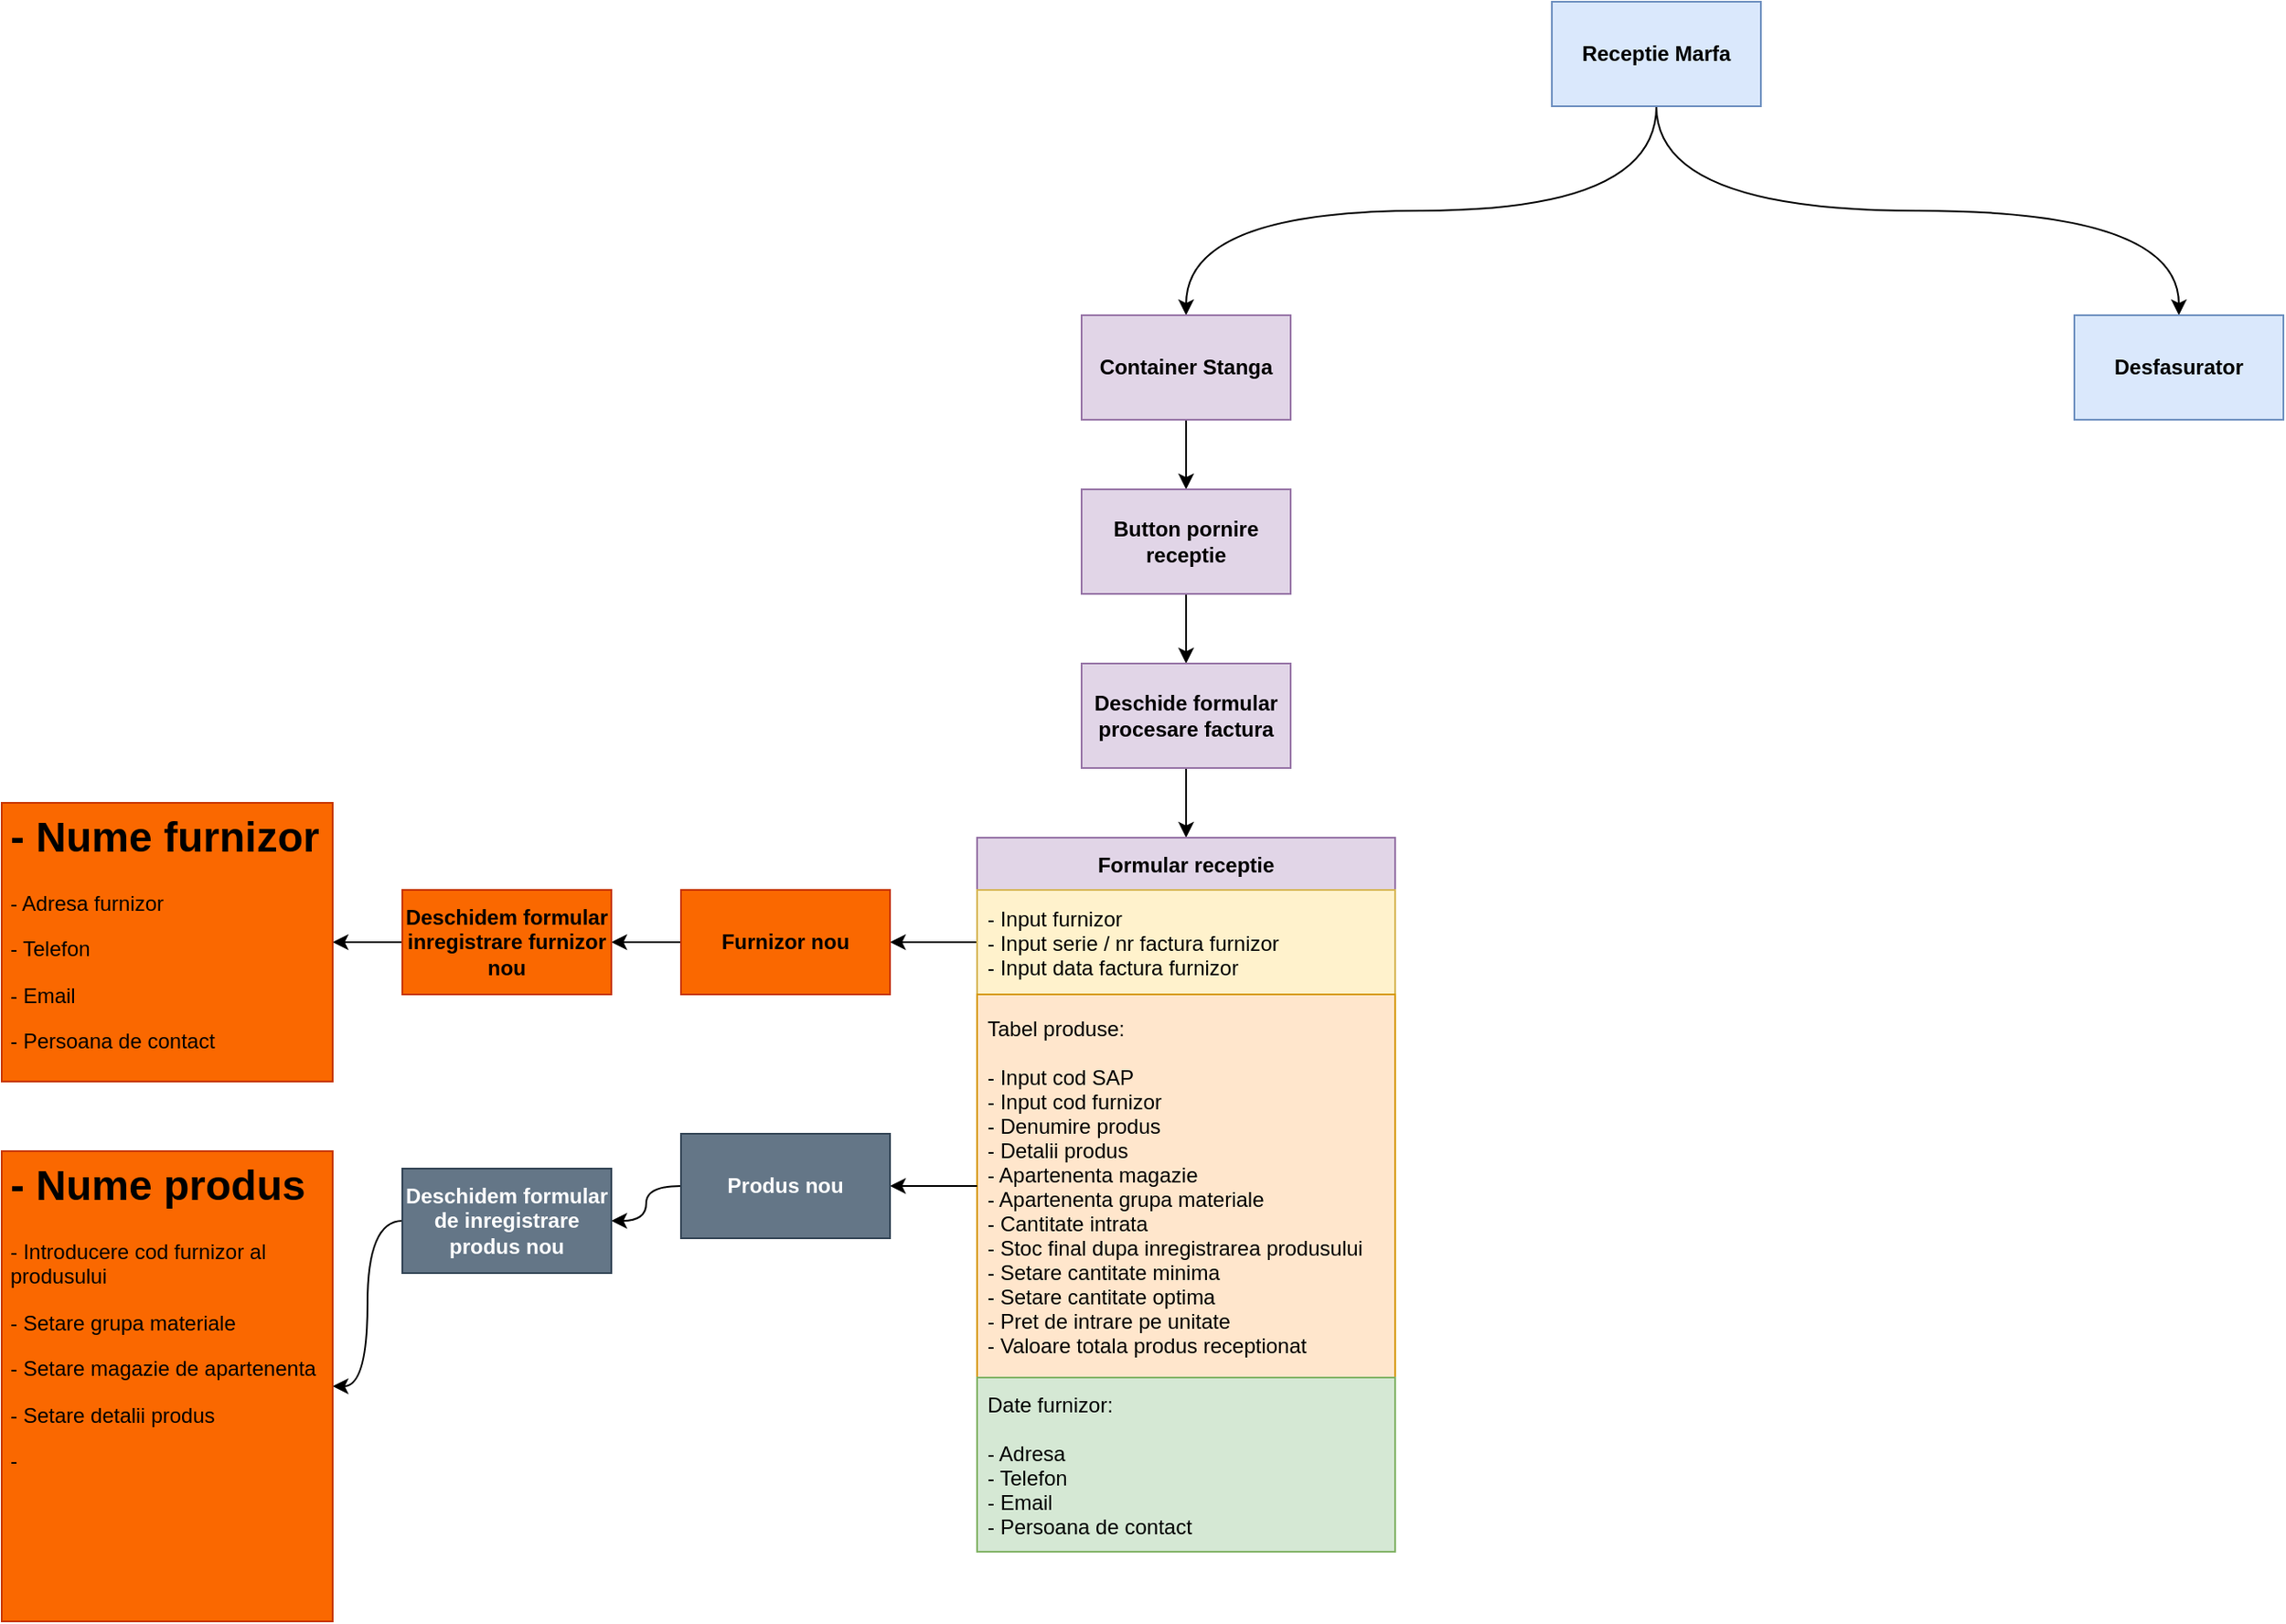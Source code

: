 <mxfile version="17.2.4" type="device"><diagram id="A-fUc5BNDUrBhQkiFQuv" name="Page-1"><mxGraphModel dx="1952" dy="865" grid="1" gridSize="10" guides="1" tooltips="1" connect="1" arrows="1" fold="1" page="1" pageScale="1" pageWidth="850" pageHeight="1100" math="0" shadow="0"><root><mxCell id="0"/><mxCell id="1" parent="0"/><mxCell id="LLYoasY3qSRKiaSy7-nO-4" style="edgeStyle=orthogonalEdgeStyle;curved=1;rounded=0;orthogonalLoop=1;jettySize=auto;html=1;entryX=0.5;entryY=0;entryDx=0;entryDy=0;exitX=0.5;exitY=1;exitDx=0;exitDy=0;" parent="1" source="LLYoasY3qSRKiaSy7-nO-1" target="LLYoasY3qSRKiaSy7-nO-2" edge="1"><mxGeometry relative="1" as="geometry"/></mxCell><mxCell id="LLYoasY3qSRKiaSy7-nO-6" value="" style="edgeStyle=orthogonalEdgeStyle;curved=1;rounded=0;orthogonalLoop=1;jettySize=auto;html=1;exitX=0.5;exitY=1;exitDx=0;exitDy=0;" parent="1" source="LLYoasY3qSRKiaSy7-nO-1" target="LLYoasY3qSRKiaSy7-nO-5" edge="1"><mxGeometry relative="1" as="geometry"/></mxCell><mxCell id="LLYoasY3qSRKiaSy7-nO-1" value="&lt;b&gt;Receptie Marfa&lt;/b&gt;" style="rounded=0;whiteSpace=wrap;html=1;fillColor=#dae8fc;strokeColor=#6c8ebf;" parent="1" vertex="1"><mxGeometry x="340" y="20" width="120" height="60" as="geometry"/></mxCell><mxCell id="DFdag_06uQ7MHC25lKh7-3" value="" style="edgeStyle=orthogonalEdgeStyle;rounded=0;orthogonalLoop=1;jettySize=auto;html=1;" parent="1" source="LLYoasY3qSRKiaSy7-nO-2" target="DFdag_06uQ7MHC25lKh7-2" edge="1"><mxGeometry relative="1" as="geometry"/></mxCell><mxCell id="LLYoasY3qSRKiaSy7-nO-2" value="&lt;b&gt;Container Stanga&lt;/b&gt;" style="rounded=0;whiteSpace=wrap;html=1;fillColor=#e1d5e7;strokeColor=#9673a6;" parent="1" vertex="1"><mxGeometry x="70" y="200" width="120" height="60" as="geometry"/></mxCell><mxCell id="LLYoasY3qSRKiaSy7-nO-5" value="&lt;b&gt;Desfasurator&lt;/b&gt;" style="rounded=0;whiteSpace=wrap;html=1;fillColor=#dae8fc;strokeColor=#6c8ebf;" parent="1" vertex="1"><mxGeometry x="640" y="200" width="120" height="60" as="geometry"/></mxCell><mxCell id="DFdag_06uQ7MHC25lKh7-5" value="" style="edgeStyle=orthogonalEdgeStyle;rounded=0;orthogonalLoop=1;jettySize=auto;html=1;" parent="1" source="DFdag_06uQ7MHC25lKh7-2" target="DFdag_06uQ7MHC25lKh7-4" edge="1"><mxGeometry relative="1" as="geometry"/></mxCell><mxCell id="DFdag_06uQ7MHC25lKh7-15" value="" style="edgeStyle=orthogonalEdgeStyle;rounded=0;orthogonalLoop=1;jettySize=auto;html=1;curved=1;exitX=0;exitY=0.5;exitDx=0;exitDy=0;" parent="1" source="DFdag_06uQ7MHC25lKh7-9" target="DFdag_06uQ7MHC25lKh7-14" edge="1"><mxGeometry relative="1" as="geometry"/></mxCell><mxCell id="DFdag_06uQ7MHC25lKh7-2" value="&lt;b&gt;Button pornire receptie&lt;/b&gt;" style="rounded=0;whiteSpace=wrap;html=1;fillColor=#e1d5e7;strokeColor=#9673a6;" parent="1" vertex="1"><mxGeometry x="70" y="300" width="120" height="60" as="geometry"/></mxCell><mxCell id="DFdag_06uQ7MHC25lKh7-7" value="" style="edgeStyle=orthogonalEdgeStyle;rounded=0;orthogonalLoop=1;jettySize=auto;html=1;" parent="1" source="DFdag_06uQ7MHC25lKh7-4" edge="1"><mxGeometry relative="1" as="geometry"><mxPoint x="130" y="500" as="targetPoint"/></mxGeometry></mxCell><mxCell id="DFdag_06uQ7MHC25lKh7-4" value="&lt;b&gt;Deschide formular procesare factura&lt;/b&gt;" style="rounded=0;whiteSpace=wrap;html=1;fillColor=#e1d5e7;strokeColor=#9673a6;" parent="1" vertex="1"><mxGeometry x="70" y="400" width="120" height="60" as="geometry"/></mxCell><mxCell id="DFdag_06uQ7MHC25lKh7-8" value="Formular receptie" style="swimlane;fontStyle=1;childLayout=stackLayout;horizontal=1;startSize=30;horizontalStack=0;resizeParent=1;resizeParentMax=0;resizeLast=0;collapsible=1;marginBottom=0;fillColor=#e1d5e7;strokeColor=#9673a6;" parent="1" vertex="1"><mxGeometry x="10" y="500" width="240" height="410" as="geometry"/></mxCell><mxCell id="DFdag_06uQ7MHC25lKh7-9" value="- Input furnizor&#10;- Input serie / nr factura furnizor&#10;- Input data factura furnizor" style="text;strokeColor=#d6b656;fillColor=#fff2cc;align=left;verticalAlign=middle;spacingLeft=4;spacingRight=4;overflow=hidden;points=[[0,0.5],[1,0.5]];portConstraint=eastwest;rotatable=0;" parent="DFdag_06uQ7MHC25lKh7-8" vertex="1"><mxGeometry y="30" width="240" height="60" as="geometry"/></mxCell><mxCell id="DFdag_06uQ7MHC25lKh7-10" value="Tabel produse:&#10;&#10;- Input cod SAP&#10;- Input cod furnizor&#10;- Denumire produs&#10;- Detalii produs&#10;- Apartenenta magazie&#10;- Apartenenta grupa materiale&#10;- Cantitate intrata&#10;- Stoc final dupa inregistrarea produsului&#10;- Setare cantitate minima&#10;- Setare cantitate optima&#10;- Pret de intrare pe unitate&#10;- Valoare totala produs receptionat" style="text;strokeColor=#d79b00;fillColor=#ffe6cc;align=left;verticalAlign=middle;spacingLeft=4;spacingRight=4;overflow=hidden;points=[[0,0.5],[1,0.5]];portConstraint=eastwest;rotatable=0;fontStyle=0" parent="DFdag_06uQ7MHC25lKh7-8" vertex="1"><mxGeometry y="90" width="240" height="220" as="geometry"/></mxCell><mxCell id="DFdag_06uQ7MHC25lKh7-11" value="Date furnizor:&#10;&#10;- Adresa&#10;- Telefon&#10;- Email&#10;- Persoana de contact" style="text;strokeColor=#82b366;fillColor=#d5e8d4;align=left;verticalAlign=middle;spacingLeft=4;spacingRight=4;overflow=hidden;points=[[0,0.5],[1,0.5]];portConstraint=eastwest;rotatable=0;" parent="DFdag_06uQ7MHC25lKh7-8" vertex="1"><mxGeometry y="310" width="240" height="100" as="geometry"/></mxCell><mxCell id="DFdag_06uQ7MHC25lKh7-17" value="" style="edgeStyle=orthogonalEdgeStyle;curved=1;rounded=0;orthogonalLoop=1;jettySize=auto;html=1;" parent="1" source="DFdag_06uQ7MHC25lKh7-14" target="DFdag_06uQ7MHC25lKh7-16" edge="1"><mxGeometry relative="1" as="geometry"/></mxCell><mxCell id="DFdag_06uQ7MHC25lKh7-24" value="" style="edgeStyle=orthogonalEdgeStyle;curved=1;rounded=0;orthogonalLoop=1;jettySize=auto;html=1;exitX=0;exitY=0.5;exitDx=0;exitDy=0;" parent="1" source="DFdag_06uQ7MHC25lKh7-10" target="DFdag_06uQ7MHC25lKh7-23" edge="1"><mxGeometry relative="1" as="geometry"/></mxCell><mxCell id="DFdag_06uQ7MHC25lKh7-14" value="&lt;b&gt;Furnizor nou&lt;/b&gt;" style="rounded=0;whiteSpace=wrap;html=1;fillColor=#fa6800;strokeColor=#C73500;fontColor=#000000;" parent="1" vertex="1"><mxGeometry x="-160" y="530" width="120" height="60" as="geometry"/></mxCell><mxCell id="DFdag_06uQ7MHC25lKh7-22" style="edgeStyle=orthogonalEdgeStyle;curved=1;rounded=0;orthogonalLoop=1;jettySize=auto;html=1;entryX=1;entryY=0.5;entryDx=0;entryDy=0;" parent="1" source="DFdag_06uQ7MHC25lKh7-16" target="DFdag_06uQ7MHC25lKh7-21" edge="1"><mxGeometry relative="1" as="geometry"/></mxCell><mxCell id="DFdag_06uQ7MHC25lKh7-16" value="&lt;b&gt;Deschidem formular inregistrare furnizor nou&lt;/b&gt;" style="rounded=0;whiteSpace=wrap;html=1;fillColor=#fa6800;strokeColor=#C73500;fontColor=#000000;" parent="1" vertex="1"><mxGeometry x="-320" y="530" width="120" height="60" as="geometry"/></mxCell><mxCell id="DFdag_06uQ7MHC25lKh7-28" value="" style="edgeStyle=orthogonalEdgeStyle;curved=1;rounded=0;orthogonalLoop=1;jettySize=auto;html=1;exitX=0;exitY=0.5;exitDx=0;exitDy=0;" parent="1" source="DFdag_06uQ7MHC25lKh7-25" target="DFdag_06uQ7MHC25lKh7-27" edge="1"><mxGeometry relative="1" as="geometry"/></mxCell><mxCell id="DFdag_06uQ7MHC25lKh7-21" value="&lt;h1&gt;- Nume furnizor&lt;/h1&gt;&lt;p&gt;- Adresa furnizor&lt;/p&gt;&lt;p&gt;- Telefon&lt;/p&gt;&lt;p&gt;- Email&lt;/p&gt;&lt;p&gt;- Persoana de contact&lt;/p&gt;" style="text;html=1;strokeColor=#C73500;fillColor=#fa6800;spacing=5;spacingTop=-20;whiteSpace=wrap;overflow=hidden;rounded=0;fontColor=#000000;" parent="1" vertex="1"><mxGeometry x="-550" y="480" width="190" height="160" as="geometry"/></mxCell><mxCell id="DFdag_06uQ7MHC25lKh7-26" value="" style="edgeStyle=orthogonalEdgeStyle;curved=1;rounded=0;orthogonalLoop=1;jettySize=auto;html=1;" parent="1" source="DFdag_06uQ7MHC25lKh7-23" target="DFdag_06uQ7MHC25lKh7-25" edge="1"><mxGeometry relative="1" as="geometry"/></mxCell><mxCell id="DFdag_06uQ7MHC25lKh7-23" value="&lt;b&gt;Produs nou&lt;/b&gt;" style="rounded=0;whiteSpace=wrap;html=1;fillColor=#647687;strokeColor=#314354;fontColor=#ffffff;" parent="1" vertex="1"><mxGeometry x="-160" y="670" width="120" height="60" as="geometry"/></mxCell><mxCell id="DFdag_06uQ7MHC25lKh7-25" value="&lt;b&gt;Deschidem formular de inregistrare produs nou&lt;/b&gt;" style="rounded=0;whiteSpace=wrap;html=1;fillColor=#647687;strokeColor=#314354;fontColor=#ffffff;" parent="1" vertex="1"><mxGeometry x="-320" y="690" width="120" height="60" as="geometry"/></mxCell><mxCell id="DFdag_06uQ7MHC25lKh7-27" value="&lt;h1&gt;- Nume produs&lt;/h1&gt;&lt;p&gt;- Introducere cod furnizor al produsului&lt;/p&gt;&lt;p&gt;- Setare grupa materiale&lt;/p&gt;&lt;p&gt;- Setare magazie de apartenenta&lt;/p&gt;&lt;p&gt;- Setare detalii produs&lt;/p&gt;&lt;p&gt;-&amp;nbsp;&lt;/p&gt;" style="text;html=1;strokeColor=#C73500;fillColor=#fa6800;spacing=5;spacingTop=-20;whiteSpace=wrap;overflow=hidden;rounded=0;fontColor=#000000;" parent="1" vertex="1"><mxGeometry x="-550" y="680" width="190" height="270" as="geometry"/></mxCell></root></mxGraphModel></diagram></mxfile>